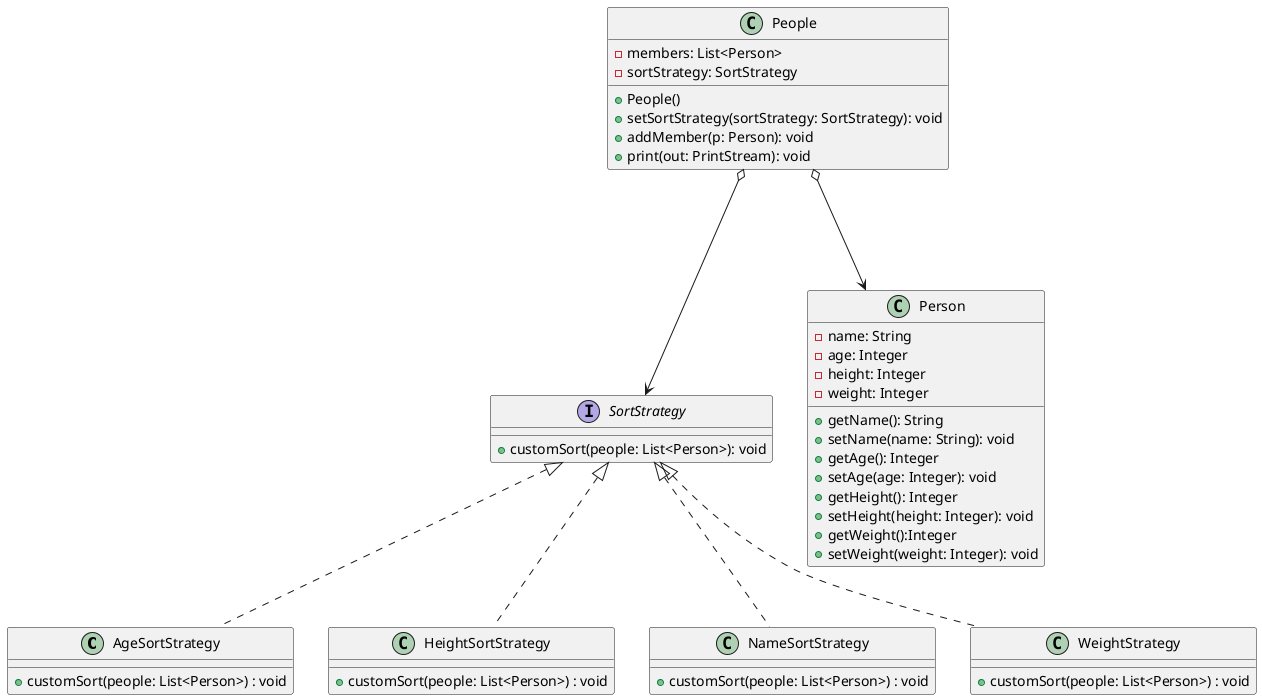 @startuml

class AgeSortStrategy implements SortStrategy {
    + customSort(people: List<Person>) : void
}

class HeightSortStrategy implements SortStrategy {
    + customSort(people: List<Person>) : void
}

class NameSortStrategy implements SortStrategy {
    + customSort(people: List<Person>) : void
}

class WeightStrategy implements SortStrategy {
    + customSort(people: List<Person>) : void
}

People o---> Person
People o---> SortStrategy

class People {
    - members: List<Person>
    - sortStrategy: SortStrategy

    + People()
    + setSortStrategy(sortStrategy: SortStrategy): void
    + addMember(p: Person): void
    + print(out: PrintStream): void
}
class Person {
    - name: String
    - age: Integer
    - height: Integer
    - weight: Integer

    + getName(): String
    + setName(name: String): void
    + getAge(): Integer
    + setAge(age: Integer): void
    + getHeight(): Integer
    + setHeight(height: Integer): void
    + getWeight():Integer
    + setWeight(weight: Integer): void
}

interface SortStrategy {
    + customSort(people: List<Person>): void
}


@enduml